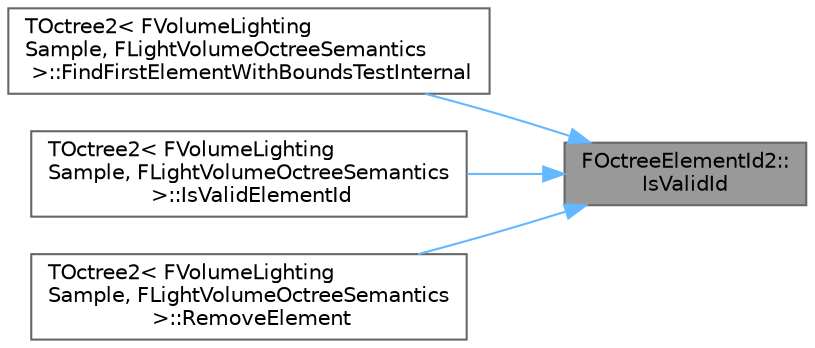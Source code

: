 digraph "FOctreeElementId2::IsValidId"
{
 // INTERACTIVE_SVG=YES
 // LATEX_PDF_SIZE
  bgcolor="transparent";
  edge [fontname=Helvetica,fontsize=10,labelfontname=Helvetica,labelfontsize=10];
  node [fontname=Helvetica,fontsize=10,shape=box,height=0.2,width=0.4];
  rankdir="RL";
  Node1 [id="Node000001",label="FOctreeElementId2::\lIsValidId",height=0.2,width=0.4,color="gray40", fillcolor="grey60", style="filled", fontcolor="black",tooltip=" "];
  Node1 -> Node2 [id="edge1_Node000001_Node000002",dir="back",color="steelblue1",style="solid",tooltip=" "];
  Node2 [id="Node000002",label="TOctree2\< FVolumeLighting\lSample, FLightVolumeOctreeSemantics\l \>::FindFirstElementWithBoundsTestInternal",height=0.2,width=0.4,color="grey40", fillcolor="white", style="filled",URL="$db/d87/classTOctree2.html#a90bf025db87e9bf861bff6f39a7695af",tooltip=" "];
  Node1 -> Node3 [id="edge2_Node000001_Node000003",dir="back",color="steelblue1",style="solid",tooltip=" "];
  Node3 [id="Node000003",label="TOctree2\< FVolumeLighting\lSample, FLightVolumeOctreeSemantics\l \>::IsValidElementId",height=0.2,width=0.4,color="grey40", fillcolor="white", style="filled",URL="$db/d87/classTOctree2.html#a4e01bbbc187f1fd7fdfa1317f242790e",tooltip=" "];
  Node1 -> Node4 [id="edge3_Node000001_Node000004",dir="back",color="steelblue1",style="solid",tooltip=" "];
  Node4 [id="Node000004",label="TOctree2\< FVolumeLighting\lSample, FLightVolumeOctreeSemantics\l \>::RemoveElement",height=0.2,width=0.4,color="grey40", fillcolor="white", style="filled",URL="$db/d87/classTOctree2.html#a4ce59a9ffa10b44141b8e0a9e91c6b0b",tooltip=" "];
}

